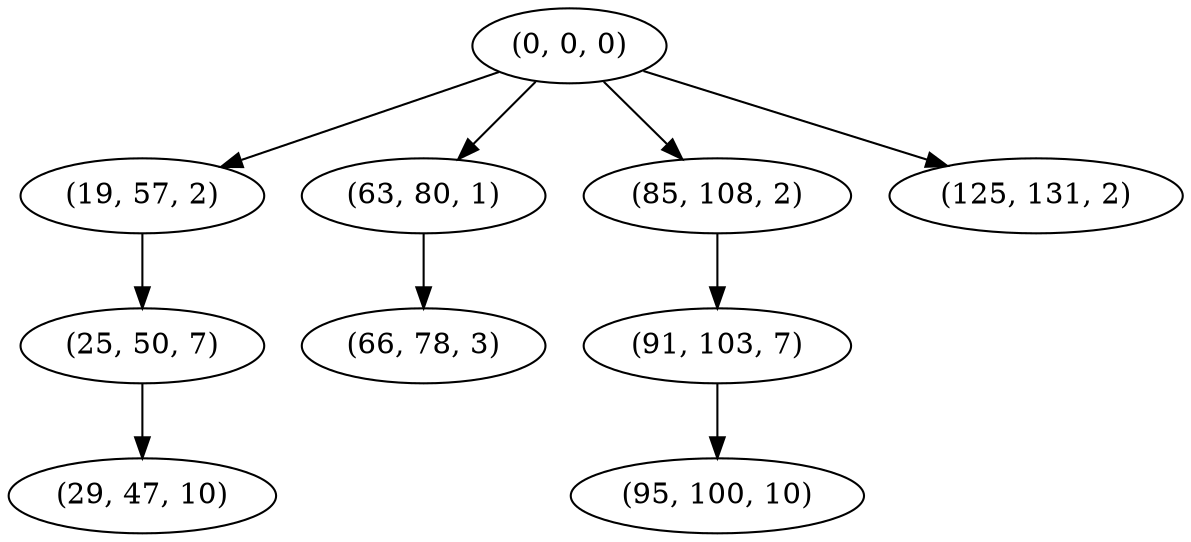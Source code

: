 digraph tree {
    "(0, 0, 0)";
    "(19, 57, 2)";
    "(25, 50, 7)";
    "(29, 47, 10)";
    "(63, 80, 1)";
    "(66, 78, 3)";
    "(85, 108, 2)";
    "(91, 103, 7)";
    "(95, 100, 10)";
    "(125, 131, 2)";
    "(0, 0, 0)" -> "(19, 57, 2)";
    "(0, 0, 0)" -> "(63, 80, 1)";
    "(0, 0, 0)" -> "(85, 108, 2)";
    "(0, 0, 0)" -> "(125, 131, 2)";
    "(19, 57, 2)" -> "(25, 50, 7)";
    "(25, 50, 7)" -> "(29, 47, 10)";
    "(63, 80, 1)" -> "(66, 78, 3)";
    "(85, 108, 2)" -> "(91, 103, 7)";
    "(91, 103, 7)" -> "(95, 100, 10)";
}
